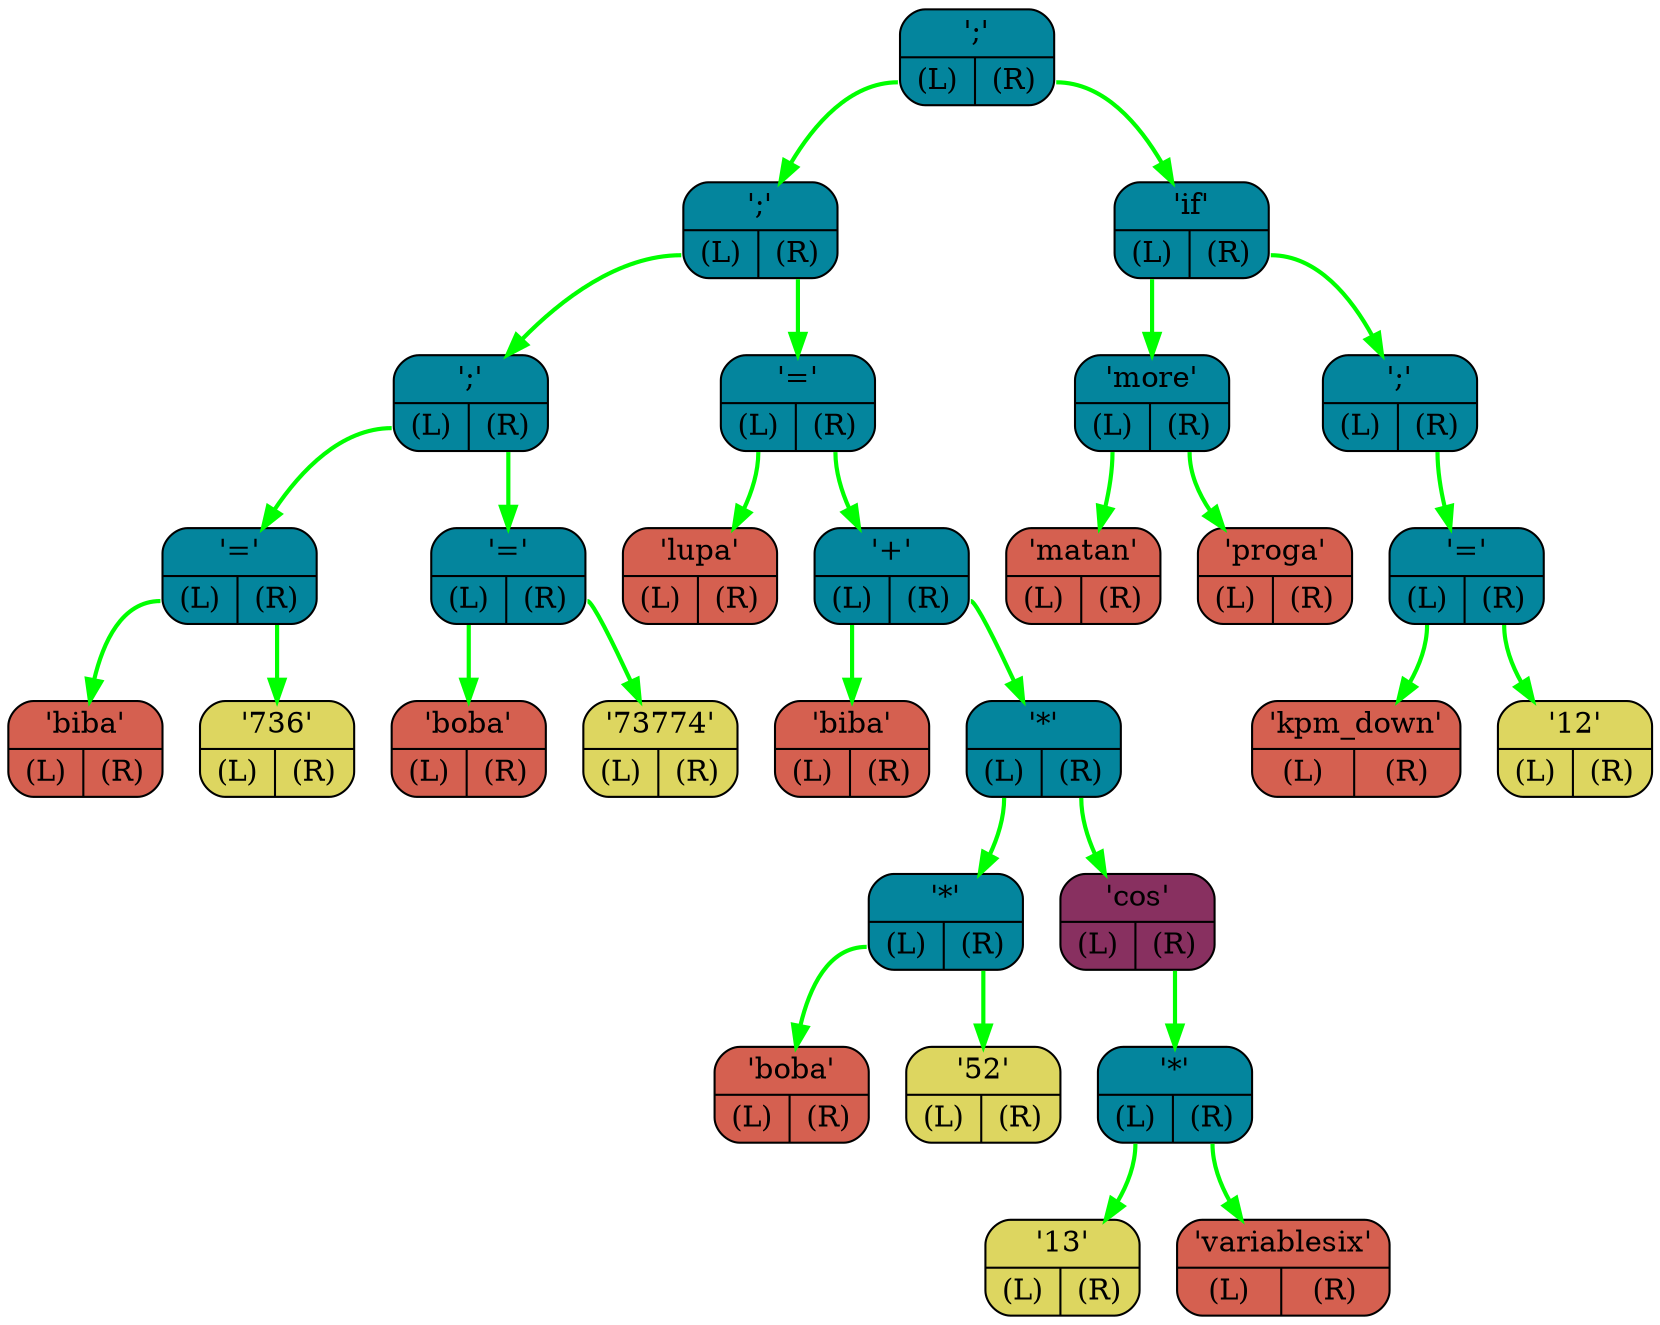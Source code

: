 digraph G{
    rankdir=TB;
    NODE0x7fffff20e298[shape="Mrecord",color="black",fillcolor="#04859D",style="filled",label="{';' | {<L> (L) | <R> (R)}}"]
    NODE0x7fffff20e2c0[shape="Mrecord",color="black",fillcolor="#04859D",style="filled",label="{';' | {<L> (L) | <R> (R)}}"]
    NODE0x7fffff20e2e8[shape="Mrecord",color="black",fillcolor="#04859D",style="filled",label="{';' | {<L> (L) | <R> (R)}}"]
    NODE0x7fffff20e310[shape="Mrecord",color="black",fillcolor="#04859D",style="filled",label="{'=' | {<L> (L) | <R> (R)}}"]
    NODE0x7fffff20e338[shape="Mrecord",color="black",fillcolor="#d56050",style="filled",label="{'biba' | {<L> (L) | <R> (R)}}"]
    NODE0x7fffff20e360[shape="Mrecord",color="black",fillcolor="#ddd660",style="filled",label="{'736' | {<L> (L) | <R> (R)}}"]
    NODE0x7fffff20e388[shape="Mrecord",color="black",fillcolor="#04859D",style="filled",label="{'=' | {<L> (L) | <R> (R)}}"]
    NODE0x7fffff20e3b0[shape="Mrecord",color="black",fillcolor="#d56050",style="filled",label="{'boba' | {<L> (L) | <R> (R)}}"]
    NODE0x7fffff20e3d8[shape="Mrecord",color="black",fillcolor="#ddd660",style="filled",label="{'73774' | {<L> (L) | <R> (R)}}"]
    NODE0x7fffff20e400[shape="Mrecord",color="black",fillcolor="#04859D",style="filled",label="{'=' | {<L> (L) | <R> (R)}}"]
    NODE0x7fffff20e428[shape="Mrecord",color="black",fillcolor="#d56050",style="filled",label="{'lupa' | {<L> (L) | <R> (R)}}"]
    NODE0x7fffff20e450[shape="Mrecord",color="black",fillcolor="#04859D",style="filled",label="{'+' | {<L> (L) | <R> (R)}}"]
    NODE0x7fffff20e478[shape="Mrecord",color="black",fillcolor="#d56050",style="filled",label="{'biba' | {<L> (L) | <R> (R)}}"]
    NODE0x7fffff20e4a0[shape="Mrecord",color="black",fillcolor="#04859D",style="filled",label="{'*' | {<L> (L) | <R> (R)}}"]
    NODE0x7fffff20e4c8[shape="Mrecord",color="black",fillcolor="#04859D",style="filled",label="{'*' | {<L> (L) | <R> (R)}}"]
    NODE0x7fffff20e4f0[shape="Mrecord",color="black",fillcolor="#d56050",style="filled",label="{'boba' | {<L> (L) | <R> (R)}}"]
    NODE0x7fffff20e518[shape="Mrecord",color="black",fillcolor="#ddd660",style="filled",label="{'52' | {<L> (L) | <R> (R)}}"]
    NODE0x7fffff20e540[shape="Mrecord",color="black",fillcolor="#883060",style="filled",label="{'cos' | {<L> (L) | <R> (R)}}"]
    NODE0x7fffff20e568[shape="Mrecord",color="black",fillcolor="#04859D",style="filled",label="{'*' | {<L> (L) | <R> (R)}}"]
    NODE0x7fffff20e590[shape="Mrecord",color="black",fillcolor="#ddd660",style="filled",label="{'13' | {<L> (L) | <R> (R)}}"]
    NODE0x7fffff20e5b8[shape="Mrecord",color="black",fillcolor="#d56050",style="filled",label="{'variablesix' | {<L> (L) | <R> (R)}}"]
    NODE0x7fffff20e5e0[shape="Mrecord",color="black",fillcolor="#04859D",style="filled",label="{'if' | {<L> (L) | <R> (R)}}"]
    NODE0x7fffff20e608[shape="Mrecord",color="black",fillcolor="#04859D",style="filled",label="{'more' | {<L> (L) | <R> (R)}}"]
    NODE0x7fffff20e630[shape="Mrecord",color="black",fillcolor="#d56050",style="filled",label="{'matan' | {<L> (L) | <R> (R)}}"]
    NODE0x7fffff20e658[shape="Mrecord",color="black",fillcolor="#d56050",style="filled",label="{'proga' | {<L> (L) | <R> (R)}}"]
    NODE0x7fffff20e680[shape="Mrecord",color="black",fillcolor="#04859D",style="filled",label="{';' | {<L> (L) | <R> (R)}}"]
    NODE0x7fffff20e6a8[shape="Mrecord",color="black",fillcolor="#04859D",style="filled",label="{'=' | {<L> (L) | <R> (R)}}"]
    NODE0x7fffff20e6d0[shape="Mrecord",color="black",fillcolor="#d56050",style="filled",label="{'kpm_down' | {<L> (L) | <R> (R)}}"]
    NODE0x7fffff20e6f8[shape="Mrecord",color="black",fillcolor="#ddd660",style="filled",label="{'12' | {<L> (L) | <R> (R)}}"]
    NODE0x7fffff20e310:L-> NODE0x7fffff20e338 [color="#00FF00",penwidth=2,label=""]
    NODE0x7fffff20e310:R-> NODE0x7fffff20e360 [color="#00FF00",penwidth=2,label=""]
    NODE0x7fffff20e388:L-> NODE0x7fffff20e3b0 [color="#00FF00",penwidth=2,label=""]
    NODE0x7fffff20e388:R-> NODE0x7fffff20e3d8 [color="#00FF00",penwidth=2,label=""]
    NODE0x7fffff20e2e8:L-> NODE0x7fffff20e310 [color="#00FF00",penwidth=2,label=""]
    NODE0x7fffff20e2e8:R-> NODE0x7fffff20e388 [color="#00FF00",penwidth=2,label=""]
    NODE0x7fffff20e4c8:L-> NODE0x7fffff20e4f0 [color="#00FF00",penwidth=2,label=""]
    NODE0x7fffff20e4c8:R-> NODE0x7fffff20e518 [color="#00FF00",penwidth=2,label=""]
    NODE0x7fffff20e568:L-> NODE0x7fffff20e590 [color="#00FF00",penwidth=2,label=""]
    NODE0x7fffff20e568:R-> NODE0x7fffff20e5b8 [color="#00FF00",penwidth=2,label=""]
    NODE0x7fffff20e540:R-> NODE0x7fffff20e568 [color="#00FF00",penwidth=2,label=""]
    NODE0x7fffff20e4a0:L-> NODE0x7fffff20e4c8 [color="#00FF00",penwidth=2,label=""]
    NODE0x7fffff20e4a0:R-> NODE0x7fffff20e540 [color="#00FF00",penwidth=2,label=""]
    NODE0x7fffff20e450:L-> NODE0x7fffff20e478 [color="#00FF00",penwidth=2,label=""]
    NODE0x7fffff20e450:R-> NODE0x7fffff20e4a0 [color="#00FF00",penwidth=2,label=""]
    NODE0x7fffff20e400:L-> NODE0x7fffff20e428 [color="#00FF00",penwidth=2,label=""]
    NODE0x7fffff20e400:R-> NODE0x7fffff20e450 [color="#00FF00",penwidth=2,label=""]
    NODE0x7fffff20e2c0:L-> NODE0x7fffff20e2e8 [color="#00FF00",penwidth=2,label=""]
    NODE0x7fffff20e2c0:R-> NODE0x7fffff20e400 [color="#00FF00",penwidth=2,label=""]
    NODE0x7fffff20e608:L-> NODE0x7fffff20e630 [color="#00FF00",penwidth=2,label=""]
    NODE0x7fffff20e608:R-> NODE0x7fffff20e658 [color="#00FF00",penwidth=2,label=""]
    NODE0x7fffff20e6a8:L-> NODE0x7fffff20e6d0 [color="#00FF00",penwidth=2,label=""]
    NODE0x7fffff20e6a8:R-> NODE0x7fffff20e6f8 [color="#00FF00",penwidth=2,label=""]
    NODE0x7fffff20e680:R-> NODE0x7fffff20e6a8 [color="#00FF00",penwidth=2,label=""]
    NODE0x7fffff20e5e0:L-> NODE0x7fffff20e608 [color="#00FF00",penwidth=2,label=""]
    NODE0x7fffff20e5e0:R-> NODE0x7fffff20e680 [color="#00FF00",penwidth=2,label=""]
    NODE0x7fffff20e298:L-> NODE0x7fffff20e2c0 [color="#00FF00",penwidth=2,label=""]
    NODE0x7fffff20e298:R-> NODE0x7fffff20e5e0 [color="#00FF00",penwidth=2,label=""]
}